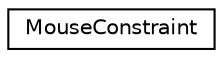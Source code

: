 digraph "Graphical Class Hierarchy"
{
  edge [fontname="Helvetica",fontsize="10",labelfontname="Helvetica",labelfontsize="10"];
  node [fontname="Helvetica",fontsize="10",shape=record];
  rankdir="LR";
  Node1 [label="MouseConstraint",height=0.2,width=0.4,color="black", fillcolor="white", style="filled",URL="$classMouseConstraint.html"];
}
